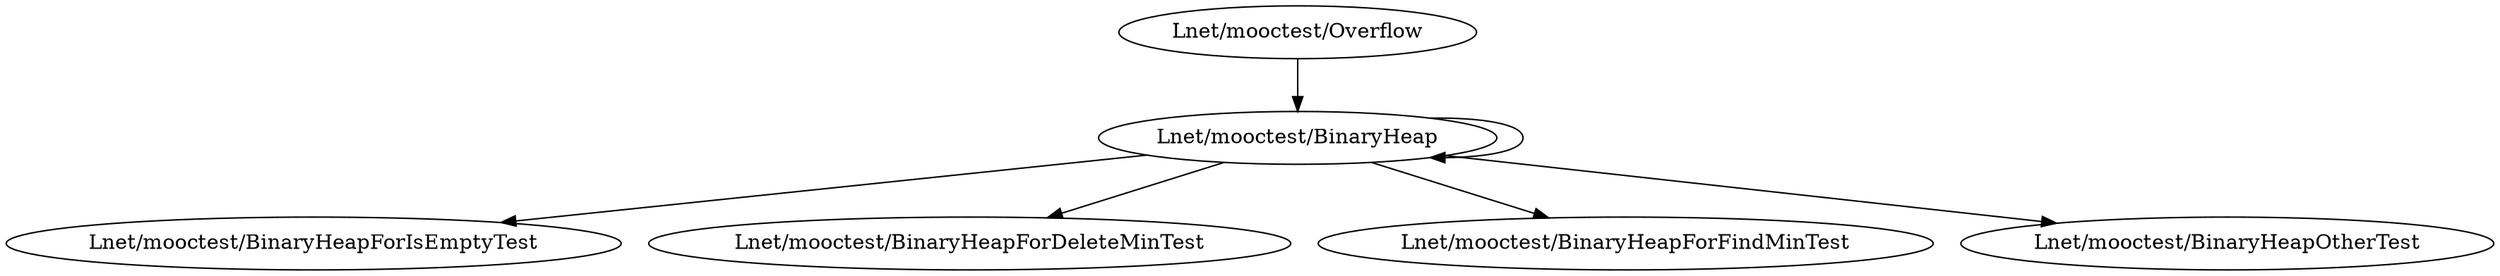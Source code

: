digraph cmd_method {
	"Lnet/mooctest/BinaryHeap" -> "Lnet/mooctest/BinaryHeapForIsEmptyTest"
	"Lnet/mooctest/BinaryHeap" -> "Lnet/mooctest/BinaryHeapForDeleteMinTest"
	"Lnet/mooctest/BinaryHeap" -> "Lnet/mooctest/BinaryHeap"
	"Lnet/mooctest/BinaryHeap" -> "Lnet/mooctest/BinaryHeapForFindMinTest"
	"Lnet/mooctest/BinaryHeap" -> "Lnet/mooctest/BinaryHeapOtherTest"
	"Lnet/mooctest/Overflow" -> "Lnet/mooctest/BinaryHeap"
}